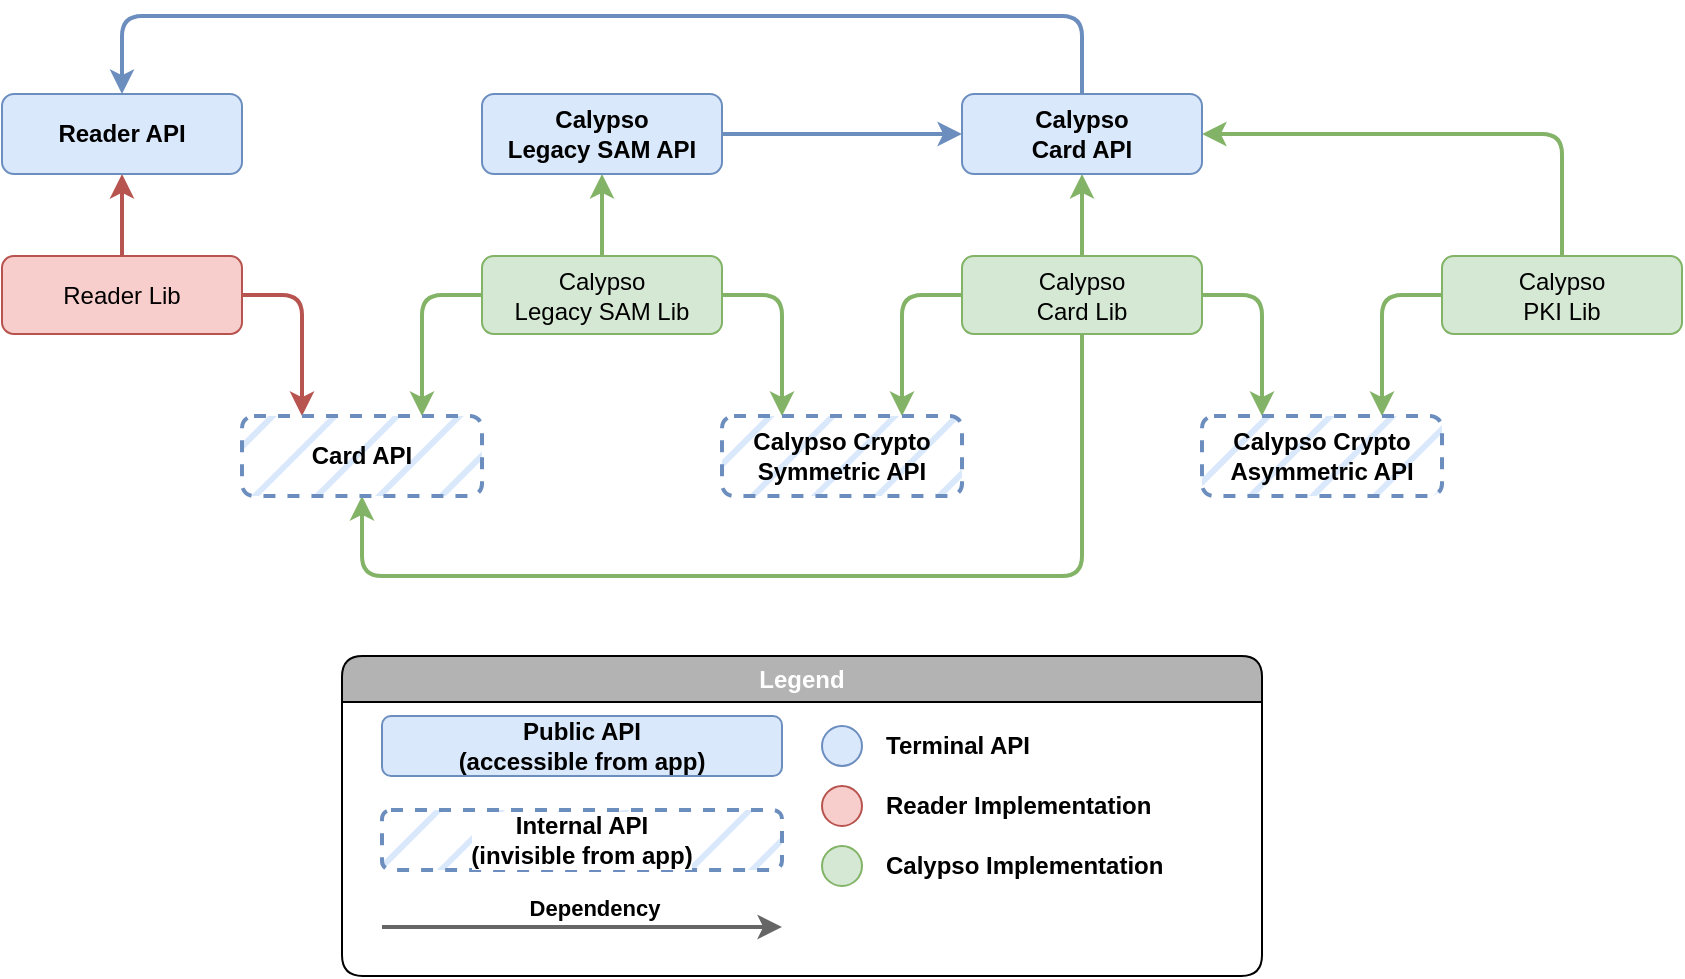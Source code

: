 <mxfile version="20.7.4" type="device"><diagram name="Page-1" id="Omj0vknhSG71udcdbrKI"><mxGraphModel dx="1038" dy="608" grid="1" gridSize="10" guides="1" tooltips="1" connect="1" arrows="1" fold="1" page="1" pageScale="1" pageWidth="827" pageHeight="1169" math="0" shadow="0"><root><mxCell id="TUVNr2GFYtyhHTvrbZxK-0"/><mxCell id="TUVNr2GFYtyhHTvrbZxK-1" parent="TUVNr2GFYtyhHTvrbZxK-0"/><mxCell id="TUVNr2GFYtyhHTvrbZxK-19" style="edgeStyle=orthogonalEdgeStyle;orthogonalLoop=1;jettySize=auto;html=1;entryX=0.25;entryY=0;entryDx=0;entryDy=0;fillColor=#f8cecc;strokeColor=#b85450;strokeWidth=2;exitX=1;exitY=0.5;exitDx=0;exitDy=0;" parent="TUVNr2GFYtyhHTvrbZxK-1" source="TUVNr2GFYtyhHTvrbZxK-15" target="TUVNr2GFYtyhHTvrbZxK-11" edge="1"><mxGeometry relative="1" as="geometry"/></mxCell><mxCell id="TUVNr2GFYtyhHTvrbZxK-20" style="edgeStyle=orthogonalEdgeStyle;orthogonalLoop=1;jettySize=auto;html=1;entryX=0.5;entryY=1;entryDx=0;entryDy=0;exitX=0.5;exitY=1;exitDx=0;exitDy=0;fillColor=#d5e8d4;strokeColor=#82b366;strokeWidth=2;" parent="TUVNr2GFYtyhHTvrbZxK-1" source="TUVNr2GFYtyhHTvrbZxK-16" target="TUVNr2GFYtyhHTvrbZxK-11" edge="1"><mxGeometry relative="1" as="geometry"><Array as="points"><mxPoint x="540" y="440"/><mxPoint x="180" y="440"/></Array></mxGeometry></mxCell><mxCell id="TUVNr2GFYtyhHTvrbZxK-21" style="edgeStyle=orthogonalEdgeStyle;rounded=0;orthogonalLoop=1;jettySize=auto;html=1;entryX=0.5;entryY=1;entryDx=0;entryDy=0;exitX=0.5;exitY=0;exitDx=0;exitDy=0;fillColor=#f8cecc;strokeColor=#b85450;strokeWidth=2;" parent="TUVNr2GFYtyhHTvrbZxK-1" source="TUVNr2GFYtyhHTvrbZxK-15" target="TUVNr2GFYtyhHTvrbZxK-3" edge="1"><mxGeometry relative="1" as="geometry"/></mxCell><mxCell id="TUVNr2GFYtyhHTvrbZxK-22" style="edgeStyle=orthogonalEdgeStyle;rounded=1;orthogonalLoop=1;jettySize=auto;html=1;entryX=0.5;entryY=1;entryDx=0;entryDy=0;fillColor=#d5e8d4;strokeColor=#82b366;strokeWidth=2;" parent="TUVNr2GFYtyhHTvrbZxK-1" source="TUVNr2GFYtyhHTvrbZxK-16" target="TUVNr2GFYtyhHTvrbZxK-7" edge="1"><mxGeometry relative="1" as="geometry"/></mxCell><mxCell id="TUVNr2GFYtyhHTvrbZxK-23" style="edgeStyle=orthogonalEdgeStyle;rounded=1;orthogonalLoop=1;jettySize=auto;html=1;entryX=0.5;entryY=1;entryDx=0;entryDy=0;fillColor=#d5e8d4;strokeColor=#82b366;strokeWidth=2;exitX=0.5;exitY=0;exitDx=0;exitDy=0;" parent="TUVNr2GFYtyhHTvrbZxK-1" source="TUVNr2GFYtyhHTvrbZxK-17" target="TUVNr2GFYtyhHTvrbZxK-5" edge="1"><mxGeometry relative="1" as="geometry"><mxPoint x="57" y="271" as="sourcePoint"/><mxPoint x="-26" y="190" as="targetPoint"/></mxGeometry></mxCell><mxCell id="TUVNr2GFYtyhHTvrbZxK-24" style="edgeStyle=orthogonalEdgeStyle;rounded=1;orthogonalLoop=1;jettySize=auto;html=1;entryX=0.25;entryY=0;entryDx=0;entryDy=0;fillColor=#d5e8d4;strokeColor=#82b366;strokeWidth=2;exitX=1;exitY=0.5;exitDx=0;exitDy=0;" parent="TUVNr2GFYtyhHTvrbZxK-1" source="TUVNr2GFYtyhHTvrbZxK-17" target="TUVNr2GFYtyhHTvrbZxK-13" edge="1"><mxGeometry relative="1" as="geometry"><mxPoint x="221" y="271" as="sourcePoint"/><mxPoint x="137" y="190" as="targetPoint"/></mxGeometry></mxCell><mxCell id="TUVNr2GFYtyhHTvrbZxK-25" style="edgeStyle=orthogonalEdgeStyle;orthogonalLoop=1;jettySize=auto;html=1;entryX=0.75;entryY=0;entryDx=0;entryDy=0;exitX=0;exitY=0.5;exitDx=0;exitDy=0;fillColor=#d5e8d4;strokeColor=#82b366;strokeWidth=2;" parent="TUVNr2GFYtyhHTvrbZxK-1" source="TUVNr2GFYtyhHTvrbZxK-16" target="TUVNr2GFYtyhHTvrbZxK-13" edge="1"><mxGeometry relative="1" as="geometry"><mxPoint x="3" y="331" as="sourcePoint"/><mxPoint x="490" y="380" as="targetPoint"/></mxGeometry></mxCell><mxCell id="TUVNr2GFYtyhHTvrbZxK-26" style="edgeStyle=orthogonalEdgeStyle;rounded=1;orthogonalLoop=1;jettySize=auto;html=1;entryX=1;entryY=0.5;entryDx=0;entryDy=0;fillColor=#d5e8d4;strokeColor=#82b366;strokeWidth=2;exitX=0.5;exitY=0;exitDx=0;exitDy=0;" parent="TUVNr2GFYtyhHTvrbZxK-1" source="TUVNr2GFYtyhHTvrbZxK-18" target="TUVNr2GFYtyhHTvrbZxK-7" edge="1"><mxGeometry relative="1" as="geometry"><mxPoint x="381" y="271" as="sourcePoint"/><mxPoint x="780" y="239" as="targetPoint"/></mxGeometry></mxCell><mxCell id="TUVNr2GFYtyhHTvrbZxK-27" style="edgeStyle=orthogonalEdgeStyle;rounded=1;orthogonalLoop=1;jettySize=auto;html=1;entryX=0.75;entryY=0;entryDx=0;entryDy=0;fillColor=#d5e8d4;strokeColor=#82b366;strokeWidth=2;exitX=0;exitY=0.5;exitDx=0;exitDy=0;" parent="TUVNr2GFYtyhHTvrbZxK-1" source="TUVNr2GFYtyhHTvrbZxK-18" target="TUVNr2GFYtyhHTvrbZxK-12" edge="1"><mxGeometry relative="1" as="geometry"><mxPoint x="381" y="331" as="sourcePoint"/><mxPoint x="750" y="380" as="targetPoint"/></mxGeometry></mxCell><mxCell id="TUVNr2GFYtyhHTvrbZxK-28" style="edgeStyle=orthogonalEdgeStyle;orthogonalLoop=1;jettySize=auto;html=1;entryX=0.25;entryY=0;entryDx=0;entryDy=0;exitX=1;exitY=0.5;exitDx=0;exitDy=0;fillColor=#d5e8d4;strokeColor=#82b366;strokeWidth=2;jumpStyle=arc;" parent="TUVNr2GFYtyhHTvrbZxK-1" source="TUVNr2GFYtyhHTvrbZxK-16" target="TUVNr2GFYtyhHTvrbZxK-12" edge="1"><mxGeometry relative="1" as="geometry"><mxPoint x="43" y="450" as="sourcePoint"/><mxPoint x="87" y="559" as="targetPoint"/></mxGeometry></mxCell><mxCell id="TUVNr2GFYtyhHTvrbZxK-29" style="edgeStyle=orthogonalEdgeStyle;rounded=1;orthogonalLoop=1;jettySize=auto;html=1;entryX=0.75;entryY=0;entryDx=0;entryDy=0;fillColor=#d5e8d4;strokeColor=#82b366;strokeWidth=2;exitX=0;exitY=0.5;exitDx=0;exitDy=0;jumpStyle=arc;" parent="TUVNr2GFYtyhHTvrbZxK-1" source="TUVNr2GFYtyhHTvrbZxK-17" target="TUVNr2GFYtyhHTvrbZxK-11" edge="1"><mxGeometry relative="1" as="geometry"><mxPoint x="-230" y="530" as="sourcePoint"/><mxPoint x="-230" y="689" as="targetPoint"/></mxGeometry></mxCell><mxCell id="TUVNr2GFYtyhHTvrbZxK-3" value="Reader API" style="rounded=1;whiteSpace=wrap;html=1;fillColor=#dae8fc;strokeColor=#6c8ebf;fontStyle=1" parent="TUVNr2GFYtyhHTvrbZxK-1" vertex="1"><mxGeometry y="199" width="120" height="40" as="geometry"/></mxCell><mxCell id="TUVNr2GFYtyhHTvrbZxK-7" value="Calypso&lt;br&gt;Card API" style="rounded=1;whiteSpace=wrap;html=1;fillColor=#dae8fc;strokeColor=#6c8ebf;fontStyle=1" parent="TUVNr2GFYtyhHTvrbZxK-1" vertex="1"><mxGeometry x="480" y="199" width="120" height="40" as="geometry"/></mxCell><mxCell id="TUVNr2GFYtyhHTvrbZxK-5" value="Calypso&lt;br&gt;Legacy SAM API" style="rounded=1;whiteSpace=wrap;html=1;fillColor=#dae8fc;strokeColor=#6c8ebf;fontStyle=1" parent="TUVNr2GFYtyhHTvrbZxK-1" vertex="1"><mxGeometry x="240" y="199" width="120" height="40" as="geometry"/></mxCell><mxCell id="TUVNr2GFYtyhHTvrbZxK-15" value="Reader Lib" style="rounded=1;whiteSpace=wrap;html=1;fillColor=#f8cecc;strokeColor=#b85450;" parent="TUVNr2GFYtyhHTvrbZxK-1" vertex="1"><mxGeometry y="280" width="120" height="39" as="geometry"/></mxCell><mxCell id="TUVNr2GFYtyhHTvrbZxK-16" value="Calypso&lt;br&gt;Card Lib" style="rounded=1;whiteSpace=wrap;html=1;fillColor=#d5e8d4;strokeColor=#82b366;" parent="TUVNr2GFYtyhHTvrbZxK-1" vertex="1"><mxGeometry x="480" y="280" width="120" height="39" as="geometry"/></mxCell><mxCell id="TUVNr2GFYtyhHTvrbZxK-17" value="Calypso&lt;br&gt;Legacy SAM Lib" style="rounded=1;whiteSpace=wrap;html=1;fillColor=#d5e8d4;strokeColor=#82b366;" parent="TUVNr2GFYtyhHTvrbZxK-1" vertex="1"><mxGeometry x="240" y="280" width="120" height="39" as="geometry"/></mxCell><mxCell id="TUVNr2GFYtyhHTvrbZxK-18" value="Calypso&lt;br&gt;PKI Lib" style="rounded=1;whiteSpace=wrap;html=1;fillColor=#d5e8d4;strokeColor=#82b366;" parent="TUVNr2GFYtyhHTvrbZxK-1" vertex="1"><mxGeometry x="720" y="280" width="120" height="39" as="geometry"/></mxCell><mxCell id="TUVNr2GFYtyhHTvrbZxK-11" value="Card API" style="rounded=1;whiteSpace=wrap;html=1;fillColor=#dae8fc;strokeColor=#6c8ebf;fontStyle=1;dashed=1;strokeWidth=2;fillStyle=hatch;" parent="TUVNr2GFYtyhHTvrbZxK-1" vertex="1"><mxGeometry x="120" y="360" width="120" height="40" as="geometry"/></mxCell><mxCell id="TUVNr2GFYtyhHTvrbZxK-13" value="Calypso Crypto Symmetric API" style="rounded=1;whiteSpace=wrap;html=1;fillColor=#dae8fc;strokeColor=#6c8ebf;fontStyle=1;dashed=1;strokeWidth=2;fillStyle=hatch;" parent="TUVNr2GFYtyhHTvrbZxK-1" vertex="1"><mxGeometry x="360" y="360" width="120" height="40" as="geometry"/></mxCell><mxCell id="TUVNr2GFYtyhHTvrbZxK-12" value="Calypso Crypto Asymmetric API" style="rounded=1;whiteSpace=wrap;html=1;fillColor=#dae8fc;strokeColor=#6c8ebf;fontStyle=1;dashed=1;strokeWidth=2;fillStyle=hatch;" parent="TUVNr2GFYtyhHTvrbZxK-1" vertex="1"><mxGeometry x="600" y="360" width="120" height="40" as="geometry"/></mxCell><mxCell id="TUVNr2GFYtyhHTvrbZxK-6" style="edgeStyle=orthogonalEdgeStyle;orthogonalLoop=1;jettySize=auto;html=1;entryX=0.5;entryY=0;entryDx=0;entryDy=0;fillColor=#dae8fc;strokeColor=#6c8ebf;strokeWidth=2;exitX=0.5;exitY=0;exitDx=0;exitDy=0;" parent="TUVNr2GFYtyhHTvrbZxK-1" source="TUVNr2GFYtyhHTvrbZxK-7" target="TUVNr2GFYtyhHTvrbZxK-3" edge="1"><mxGeometry relative="1" as="geometry"><Array as="points"><mxPoint x="540" y="160"/><mxPoint x="60" y="160"/></Array></mxGeometry></mxCell><mxCell id="TUVNr2GFYtyhHTvrbZxK-4" style="edgeStyle=orthogonalEdgeStyle;rounded=1;orthogonalLoop=1;jettySize=auto;html=1;exitX=1;exitY=0.5;exitDx=0;exitDy=0;entryX=0;entryY=0.5;entryDx=0;entryDy=0;fillColor=#dae8fc;strokeColor=#6c8ebf;strokeWidth=2;" parent="TUVNr2GFYtyhHTvrbZxK-1" source="TUVNr2GFYtyhHTvrbZxK-5" target="TUVNr2GFYtyhHTvrbZxK-7" edge="1"><mxGeometry relative="1" as="geometry"/></mxCell><mxCell id="XaHZEPNORDdD4eI5dQaz-0" value="Legend" style="swimlane;whiteSpace=wrap;html=1;shadow=0;glass=0;labelBackgroundColor=#B3B3B3;fillStyle=auto;strokeWidth=1;fillColor=#B3B3B3;gradientColor=none;rounded=1;swimlaneFillColor=none;swimlaneLine=1;fontColor=#FFFFFF;" parent="TUVNr2GFYtyhHTvrbZxK-1" vertex="1"><mxGeometry x="170" y="480" width="460" height="160" as="geometry"><mxRectangle x="40" y="680" width="80" height="30" as="alternateBounds"/></mxGeometry></mxCell><mxCell id="XaHZEPNORDdD4eI5dQaz-1" value="" style="endArrow=classic;html=1;strokeWidth=2;curved=1;strokeColor=#666666;" parent="XaHZEPNORDdD4eI5dQaz-0" edge="1"><mxGeometry width="50" height="50" relative="1" as="geometry"><mxPoint x="20" y="135.5" as="sourcePoint"/><mxPoint x="220" y="135.5" as="targetPoint"/></mxGeometry></mxCell><mxCell id="XaHZEPNORDdD4eI5dQaz-2" value="&amp;nbsp;Dependency&amp;nbsp;" style="edgeLabel;html=1;align=center;verticalAlign=middle;resizable=0;points=[];fontStyle=1" parent="XaHZEPNORDdD4eI5dQaz-1" vertex="1" connectable="0"><mxGeometry x="-0.095" y="1" relative="1" as="geometry"><mxPoint x="15" y="-9" as="offset"/></mxGeometry></mxCell><mxCell id="XaHZEPNORDdD4eI5dQaz-3" value="Public API&lt;br&gt;(accessible from app)" style="rounded=1;whiteSpace=wrap;html=1;fillColor=#dae8fc;strokeColor=#6c8ebf;fontStyle=1;strokeWidth=1;fillStyle=auto;labelBackgroundColor=none;" parent="XaHZEPNORDdD4eI5dQaz-0" vertex="1"><mxGeometry x="20" y="30" width="200" height="30" as="geometry"/></mxCell><mxCell id="XaHZEPNORDdD4eI5dQaz-4" value="Internal API&lt;br&gt;(invisible from app)" style="rounded=1;whiteSpace=wrap;html=1;fillColor=#dae8fc;strokeColor=#6c8ebf;fontStyle=1;strokeWidth=2;fillStyle=hatch;dashed=1;labelBackgroundColor=default;" parent="XaHZEPNORDdD4eI5dQaz-0" vertex="1"><mxGeometry x="20" y="77" width="200" height="30" as="geometry"/></mxCell><mxCell id="XaHZEPNORDdD4eI5dQaz-5" value="" style="ellipse;whiteSpace=wrap;html=1;aspect=fixed;fillColor=#dae8fc;strokeColor=#6c8ebf;strokeWidth=1;" parent="XaHZEPNORDdD4eI5dQaz-0" vertex="1"><mxGeometry x="240" y="35" width="20" height="20" as="geometry"/></mxCell><mxCell id="XaHZEPNORDdD4eI5dQaz-6" value="Terminal API" style="text;html=1;strokeColor=none;fillColor=none;align=left;verticalAlign=middle;whiteSpace=wrap;rounded=0;strokeWidth=1;fontStyle=1" parent="XaHZEPNORDdD4eI5dQaz-0" vertex="1"><mxGeometry x="270" y="30" width="180" height="30" as="geometry"/></mxCell><mxCell id="XaHZEPNORDdD4eI5dQaz-7" value="" style="ellipse;whiteSpace=wrap;html=1;aspect=fixed;fillColor=#f8cecc;strokeColor=#b85450;strokeWidth=1;" parent="XaHZEPNORDdD4eI5dQaz-0" vertex="1"><mxGeometry x="240" y="65" width="20" height="20" as="geometry"/></mxCell><mxCell id="XaHZEPNORDdD4eI5dQaz-8" value="Reader Implementation" style="text;html=1;strokeColor=none;fillColor=none;align=left;verticalAlign=middle;whiteSpace=wrap;rounded=0;strokeWidth=1;fontStyle=1" parent="XaHZEPNORDdD4eI5dQaz-0" vertex="1"><mxGeometry x="270" y="60" width="180" height="30" as="geometry"/></mxCell><mxCell id="XaHZEPNORDdD4eI5dQaz-9" value="" style="ellipse;whiteSpace=wrap;html=1;aspect=fixed;fillColor=#d5e8d4;strokeColor=#82b366;strokeWidth=1;" parent="XaHZEPNORDdD4eI5dQaz-0" vertex="1"><mxGeometry x="240" y="95" width="20" height="20" as="geometry"/></mxCell><mxCell id="XaHZEPNORDdD4eI5dQaz-10" value="Calypso Implementation" style="text;html=1;strokeColor=none;fillColor=none;align=left;verticalAlign=middle;whiteSpace=wrap;rounded=0;strokeWidth=1;fontStyle=1" parent="XaHZEPNORDdD4eI5dQaz-0" vertex="1"><mxGeometry x="270" y="90" width="180" height="30" as="geometry"/></mxCell></root></mxGraphModel></diagram></mxfile>